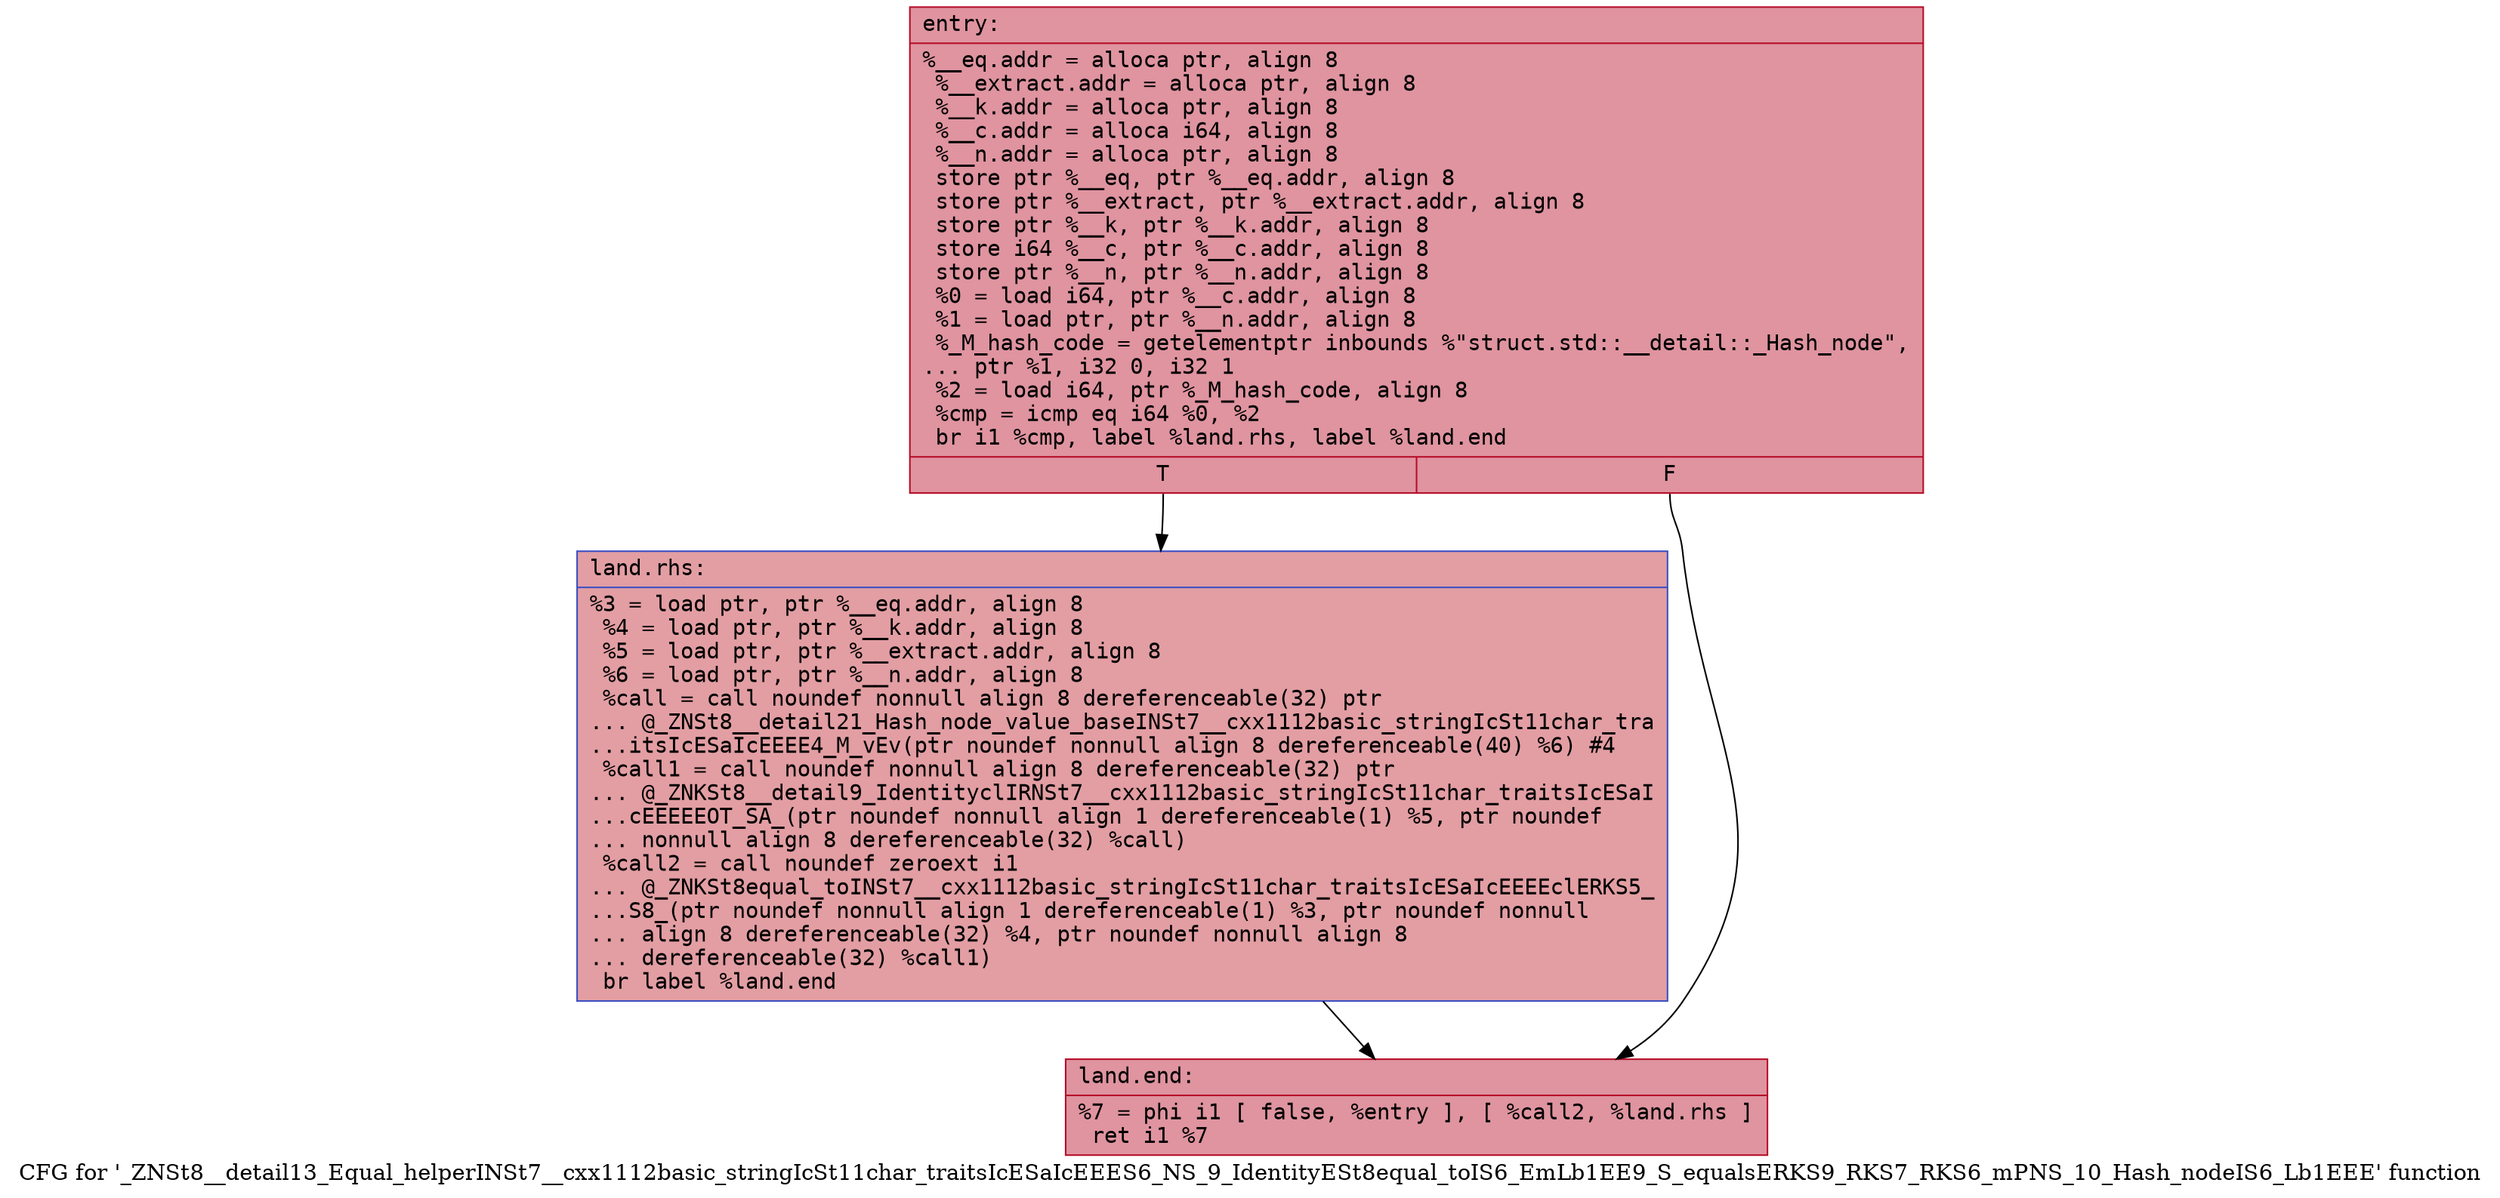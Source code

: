 digraph "CFG for '_ZNSt8__detail13_Equal_helperINSt7__cxx1112basic_stringIcSt11char_traitsIcESaIcEEES6_NS_9_IdentityESt8equal_toIS6_EmLb1EE9_S_equalsERKS9_RKS7_RKS6_mPNS_10_Hash_nodeIS6_Lb1EEE' function" {
	label="CFG for '_ZNSt8__detail13_Equal_helperINSt7__cxx1112basic_stringIcSt11char_traitsIcESaIcEEES6_NS_9_IdentityESt8equal_toIS6_EmLb1EE9_S_equalsERKS9_RKS7_RKS6_mPNS_10_Hash_nodeIS6_Lb1EEE' function";

	Node0x55c7e09e31e0 [shape=record,color="#b70d28ff", style=filled, fillcolor="#b70d2870" fontname="Courier",label="{entry:\l|  %__eq.addr = alloca ptr, align 8\l  %__extract.addr = alloca ptr, align 8\l  %__k.addr = alloca ptr, align 8\l  %__c.addr = alloca i64, align 8\l  %__n.addr = alloca ptr, align 8\l  store ptr %__eq, ptr %__eq.addr, align 8\l  store ptr %__extract, ptr %__extract.addr, align 8\l  store ptr %__k, ptr %__k.addr, align 8\l  store i64 %__c, ptr %__c.addr, align 8\l  store ptr %__n, ptr %__n.addr, align 8\l  %0 = load i64, ptr %__c.addr, align 8\l  %1 = load ptr, ptr %__n.addr, align 8\l  %_M_hash_code = getelementptr inbounds %\"struct.std::__detail::_Hash_node\",\l... ptr %1, i32 0, i32 1\l  %2 = load i64, ptr %_M_hash_code, align 8\l  %cmp = icmp eq i64 %0, %2\l  br i1 %cmp, label %land.rhs, label %land.end\l|{<s0>T|<s1>F}}"];
	Node0x55c7e09e31e0:s0 -> Node0x55c7e09e3e90[tooltip="entry -> land.rhs\nProbability 50.00%" ];
	Node0x55c7e09e31e0:s1 -> Node0x55c7e09e3f10[tooltip="entry -> land.end\nProbability 50.00%" ];
	Node0x55c7e09e3e90 [shape=record,color="#3d50c3ff", style=filled, fillcolor="#be242e70" fontname="Courier",label="{land.rhs:\l|  %3 = load ptr, ptr %__eq.addr, align 8\l  %4 = load ptr, ptr %__k.addr, align 8\l  %5 = load ptr, ptr %__extract.addr, align 8\l  %6 = load ptr, ptr %__n.addr, align 8\l  %call = call noundef nonnull align 8 dereferenceable(32) ptr\l... @_ZNSt8__detail21_Hash_node_value_baseINSt7__cxx1112basic_stringIcSt11char_tra\l...itsIcESaIcEEEE4_M_vEv(ptr noundef nonnull align 8 dereferenceable(40) %6) #4\l  %call1 = call noundef nonnull align 8 dereferenceable(32) ptr\l... @_ZNKSt8__detail9_IdentityclIRNSt7__cxx1112basic_stringIcSt11char_traitsIcESaI\l...cEEEEEOT_SA_(ptr noundef nonnull align 1 dereferenceable(1) %5, ptr noundef\l... nonnull align 8 dereferenceable(32) %call)\l  %call2 = call noundef zeroext i1\l... @_ZNKSt8equal_toINSt7__cxx1112basic_stringIcSt11char_traitsIcESaIcEEEEclERKS5_\l...S8_(ptr noundef nonnull align 1 dereferenceable(1) %3, ptr noundef nonnull\l... align 8 dereferenceable(32) %4, ptr noundef nonnull align 8\l... dereferenceable(32) %call1)\l  br label %land.end\l}"];
	Node0x55c7e09e3e90 -> Node0x55c7e09e3f10[tooltip="land.rhs -> land.end\nProbability 100.00%" ];
	Node0x55c7e09e3f10 [shape=record,color="#b70d28ff", style=filled, fillcolor="#b70d2870" fontname="Courier",label="{land.end:\l|  %7 = phi i1 [ false, %entry ], [ %call2, %land.rhs ]\l  ret i1 %7\l}"];
}

